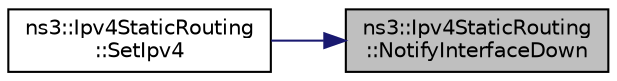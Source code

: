 digraph "ns3::Ipv4StaticRouting::NotifyInterfaceDown"
{
 // LATEX_PDF_SIZE
  edge [fontname="Helvetica",fontsize="10",labelfontname="Helvetica",labelfontsize="10"];
  node [fontname="Helvetica",fontsize="10",shape=record];
  rankdir="RL";
  Node1 [label="ns3::Ipv4StaticRouting\l::NotifyInterfaceDown",height=0.2,width=0.4,color="black", fillcolor="grey75", style="filled", fontcolor="black",tooltip=" "];
  Node1 -> Node2 [dir="back",color="midnightblue",fontsize="10",style="solid",fontname="Helvetica"];
  Node2 [label="ns3::Ipv4StaticRouting\l::SetIpv4",height=0.2,width=0.4,color="black", fillcolor="white", style="filled",URL="$classns3_1_1_ipv4_static_routing.html#a3caec935381a858c42583d2d023d4499",tooltip=" "];
}
